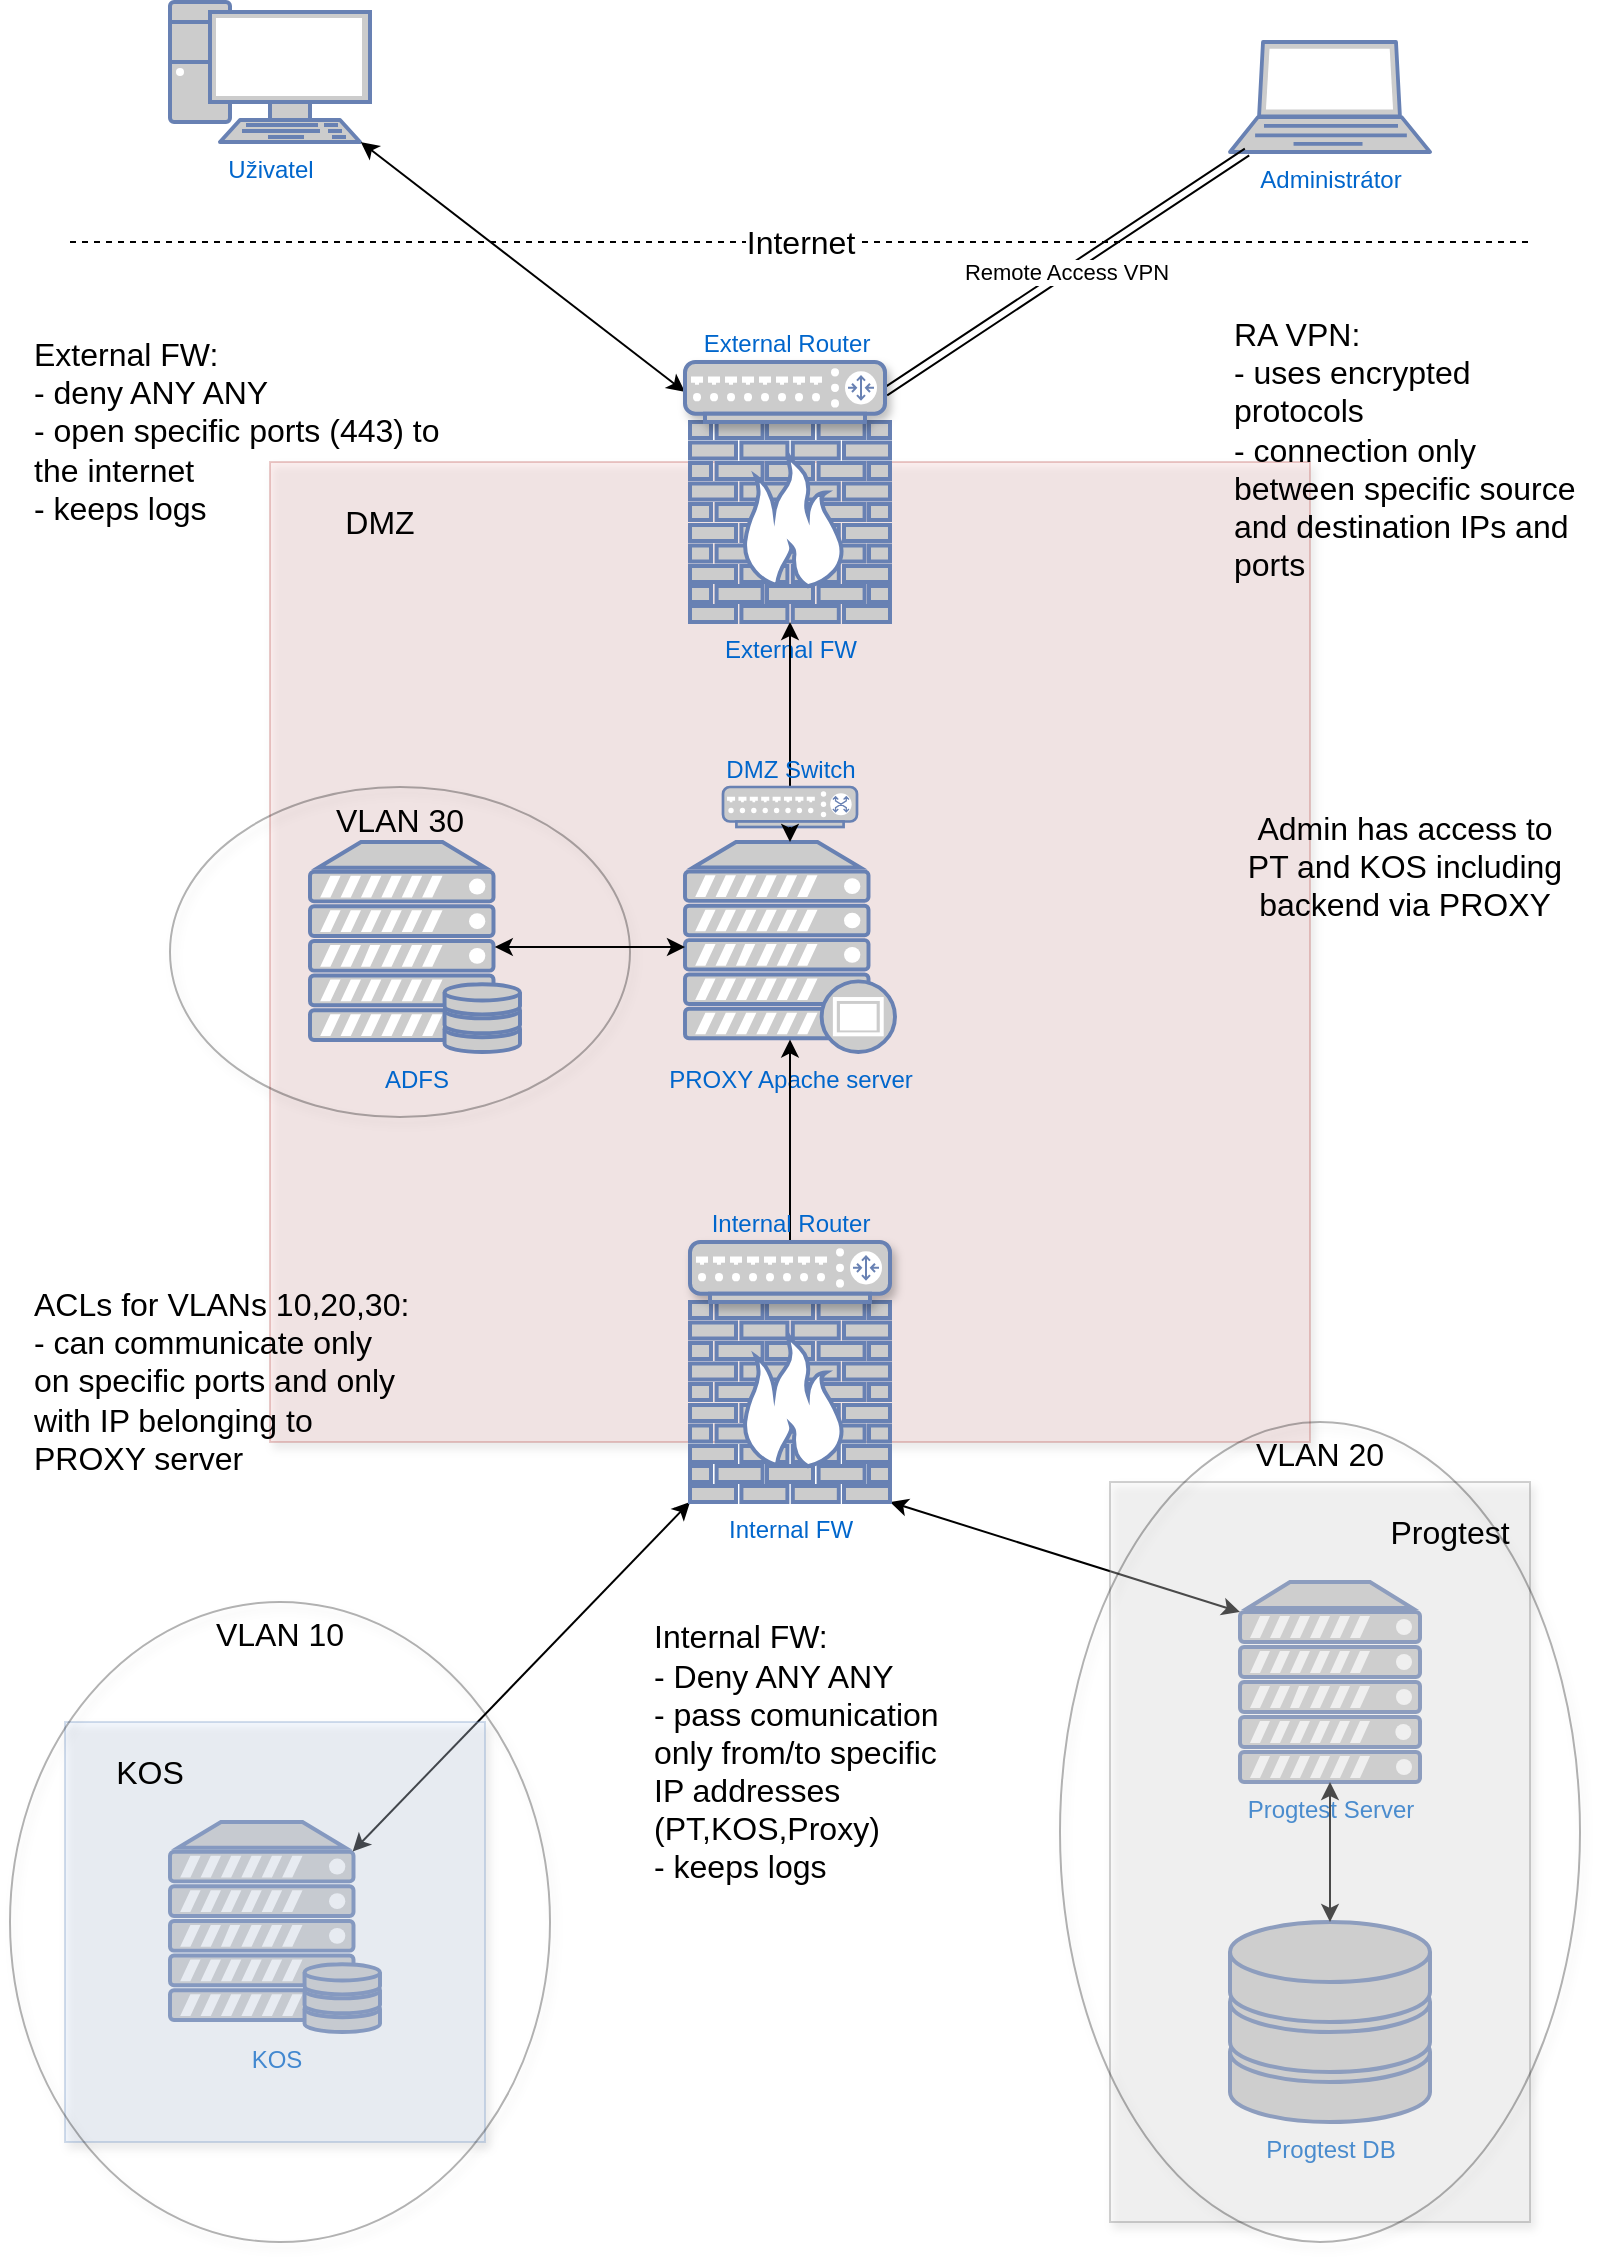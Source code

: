 <mxfile version="20.5.1"><diagram id="cgpDVivMu9mVWphRUES1" name="Stránka-1"><mxGraphModel dx="1038" dy="571" grid="1" gridSize="10" guides="1" tooltips="1" connect="1" arrows="1" fold="1" page="1" pageScale="1" pageWidth="827" pageHeight="1169" math="0" shadow="0"><root><mxCell id="0"/><mxCell id="1" parent="0"/><mxCell id="_Satd-HwPR8fmIN122L8-25" value="" style="rounded=0;whiteSpace=wrap;html=1;fillColor=#f8cecc;strokeColor=#b85450;opacity=30;shadow=1;align=center;" parent="1" vertex="1"><mxGeometry x="140" y="270" width="520" height="490" as="geometry"/></mxCell><mxCell id="_Satd-HwPR8fmIN122L8-1" value="Uživatel" style="fontColor=#0066CC;verticalAlign=top;verticalLabelPosition=bottom;labelPosition=center;align=center;html=1;outlineConnect=0;fillColor=#CCCCCC;strokeColor=#6881B3;gradientColor=none;gradientDirection=north;strokeWidth=2;shape=mxgraph.networks.pc;" parent="1" vertex="1"><mxGeometry x="90" y="40" width="100" height="70" as="geometry"/></mxCell><mxCell id="_Satd-HwPR8fmIN122L8-2" value="PROXY Apache server" style="fontColor=#0066CC;verticalAlign=top;verticalLabelPosition=bottom;labelPosition=center;align=center;html=1;outlineConnect=0;fillColor=#CCCCCC;strokeColor=#6881B3;gradientColor=none;gradientDirection=north;strokeWidth=2;shape=mxgraph.networks.proxy_server;" parent="1" vertex="1"><mxGeometry x="347.5" y="460" width="105" height="105" as="geometry"/></mxCell><mxCell id="_Satd-HwPR8fmIN122L8-3" value="KOS" style="fontColor=#0066CC;verticalAlign=top;verticalLabelPosition=bottom;labelPosition=center;align=center;html=1;outlineConnect=0;fillColor=#CCCCCC;strokeColor=#6881B3;gradientColor=none;gradientDirection=north;strokeWidth=2;shape=mxgraph.networks.server_storage;" parent="1" vertex="1"><mxGeometry x="90" y="950" width="105" height="105" as="geometry"/></mxCell><mxCell id="_Satd-HwPR8fmIN122L8-6" value="Progtest Server" style="fontColor=#0066CC;verticalAlign=top;verticalLabelPosition=bottom;labelPosition=center;align=center;html=1;outlineConnect=0;fillColor=#CCCCCC;strokeColor=#6881B3;gradientColor=none;gradientDirection=north;strokeWidth=2;shape=mxgraph.networks.server;" parent="1" vertex="1"><mxGeometry x="625" y="830" width="90" height="100" as="geometry"/></mxCell><mxCell id="_Satd-HwPR8fmIN122L8-7" value="Progtest DB" style="fontColor=#0066CC;verticalAlign=top;verticalLabelPosition=bottom;labelPosition=center;align=center;html=1;outlineConnect=0;fillColor=#CCCCCC;strokeColor=#6881B3;gradientColor=none;gradientDirection=north;strokeWidth=2;shape=mxgraph.networks.storage;" parent="1" vertex="1"><mxGeometry x="620" y="1000" width="100" height="100" as="geometry"/></mxCell><mxCell id="_Satd-HwPR8fmIN122L8-8" value="ADFS" style="fontColor=#0066CC;verticalAlign=top;verticalLabelPosition=bottom;labelPosition=center;align=center;html=1;outlineConnect=0;fillColor=#CCCCCC;strokeColor=#6881B3;gradientColor=none;gradientDirection=north;strokeWidth=2;shape=mxgraph.networks.server_storage;" parent="1" vertex="1"><mxGeometry x="160" y="460" width="105" height="105" as="geometry"/></mxCell><mxCell id="_Satd-HwPR8fmIN122L8-9" value="Administrátor" style="fontColor=#0066CC;verticalAlign=top;verticalLabelPosition=bottom;labelPosition=center;align=center;html=1;outlineConnect=0;fillColor=#CCCCCC;strokeColor=#6881B3;gradientColor=none;gradientDirection=north;strokeWidth=2;shape=mxgraph.networks.laptop;" parent="1" vertex="1"><mxGeometry x="620" y="60" width="100" height="55" as="geometry"/></mxCell><mxCell id="_Satd-HwPR8fmIN122L8-14" value="Remote Access VPN" style="shape=link;html=1;rounded=0;exitX=1;exitY=0.5;exitDx=0;exitDy=0;exitPerimeter=0;" parent="1" source="_Satd-HwPR8fmIN122L8-43" target="_Satd-HwPR8fmIN122L8-9" edge="1"><mxGeometry width="100" relative="1" as="geometry"><mxPoint x="550" y="240" as="sourcePoint"/><mxPoint x="400" y="160" as="targetPoint"/></mxGeometry></mxCell><mxCell id="_Satd-HwPR8fmIN122L8-15" value="" style="endArrow=classic;startArrow=classic;html=1;rounded=0;exitX=0;exitY=0.5;exitDx=0;exitDy=0;exitPerimeter=0;" parent="1" source="_Satd-HwPR8fmIN122L8-43" target="_Satd-HwPR8fmIN122L8-1" edge="1"><mxGeometry width="50" height="50" relative="1" as="geometry"><mxPoint x="320" y="260" as="sourcePoint"/><mxPoint x="280" y="210" as="targetPoint"/></mxGeometry></mxCell><mxCell id="_Satd-HwPR8fmIN122L8-16" value="" style="endArrow=classic;startArrow=classic;html=1;rounded=0;entryX=0;entryY=0.5;entryDx=0;entryDy=0;entryPerimeter=0;exitX=0.88;exitY=0.5;exitDx=0;exitDy=0;exitPerimeter=0;" parent="1" source="_Satd-HwPR8fmIN122L8-8" target="_Satd-HwPR8fmIN122L8-2" edge="1"><mxGeometry width="50" height="50" relative="1" as="geometry"><mxPoint x="225" y="550" as="sourcePoint"/><mxPoint x="275" y="500" as="targetPoint"/></mxGeometry></mxCell><mxCell id="_Satd-HwPR8fmIN122L8-17" value="" style="endArrow=classic;startArrow=classic;html=1;rounded=0;exitX=0.87;exitY=0.14;exitDx=0;exitDy=0;exitPerimeter=0;entryX=0;entryY=1;entryDx=0;entryDy=0;entryPerimeter=0;" parent="1" source="_Satd-HwPR8fmIN122L8-3" target="_Satd-HwPR8fmIN122L8-20" edge="1"><mxGeometry width="50" height="50" relative="1" as="geometry"><mxPoint x="250" y="630" as="sourcePoint"/><mxPoint x="300" y="580" as="targetPoint"/></mxGeometry></mxCell><mxCell id="_Satd-HwPR8fmIN122L8-18" value="" style="endArrow=classic;startArrow=classic;html=1;rounded=0;exitX=1;exitY=1;exitDx=0;exitDy=0;exitPerimeter=0;entryX=0;entryY=0.15;entryDx=0;entryDy=0;entryPerimeter=0;" parent="1" source="_Satd-HwPR8fmIN122L8-20" target="_Satd-HwPR8fmIN122L8-6" edge="1"><mxGeometry width="50" height="50" relative="1" as="geometry"><mxPoint x="530" y="620" as="sourcePoint"/><mxPoint x="580" y="570" as="targetPoint"/></mxGeometry></mxCell><mxCell id="_Satd-HwPR8fmIN122L8-19" value="" style="endArrow=classic;startArrow=classic;html=1;rounded=0;entryX=0.5;entryY=1;entryDx=0;entryDy=0;entryPerimeter=0;exitX=0.5;exitY=0;exitDx=0;exitDy=0;exitPerimeter=0;" parent="1" source="_Satd-HwPR8fmIN122L8-7" target="_Satd-HwPR8fmIN122L8-6" edge="1"><mxGeometry width="50" height="50" relative="1" as="geometry"><mxPoint x="625" y="990" as="sourcePoint"/><mxPoint x="675" y="940" as="targetPoint"/></mxGeometry></mxCell><mxCell id="_Satd-HwPR8fmIN122L8-20" value="Internal FW" style="fontColor=#0066CC;verticalAlign=top;verticalLabelPosition=bottom;labelPosition=center;align=center;html=1;outlineConnect=0;fillColor=#CCCCCC;strokeColor=#6881B3;gradientColor=none;gradientDirection=north;strokeWidth=2;shape=mxgraph.networks.firewall;" parent="1" vertex="1"><mxGeometry x="350" y="690" width="100" height="100" as="geometry"/></mxCell><mxCell id="_Satd-HwPR8fmIN122L8-21" value="External FW" style="fontColor=#0066CC;verticalAlign=top;verticalLabelPosition=bottom;labelPosition=center;align=center;html=1;outlineConnect=0;fillColor=#CCCCCC;strokeColor=#6881B3;gradientColor=none;gradientDirection=north;strokeWidth=2;shape=mxgraph.networks.firewall;" parent="1" vertex="1"><mxGeometry x="350" y="250" width="100" height="100" as="geometry"/></mxCell><mxCell id="_Satd-HwPR8fmIN122L8-22" value="" style="endArrow=classic;startArrow=none;html=1;rounded=0;entryX=0.5;entryY=1;entryDx=0;entryDy=0;entryPerimeter=0;exitX=0.5;exitY=0;exitDx=0;exitDy=0;exitPerimeter=0;" parent="1" source="8DhqDQ8_6B1__H7zXt9d-2" target="_Satd-HwPR8fmIN122L8-21" edge="1"><mxGeometry width="50" height="50" relative="1" as="geometry"><mxPoint x="530" y="410" as="sourcePoint"/><mxPoint x="230" y="400" as="targetPoint"/></mxGeometry></mxCell><mxCell id="_Satd-HwPR8fmIN122L8-23" value="" style="endArrow=classic;startArrow=classic;html=1;rounded=0;entryX=0.5;entryY=0.94;entryDx=0;entryDy=0;entryPerimeter=0;exitX=0.5;exitY=0;exitDx=0;exitDy=0;exitPerimeter=0;" parent="1" source="_Satd-HwPR8fmIN122L8-20" target="_Satd-HwPR8fmIN122L8-2" edge="1"><mxGeometry width="50" height="50" relative="1" as="geometry"><mxPoint x="230" y="650" as="sourcePoint"/><mxPoint x="280" y="600" as="targetPoint"/></mxGeometry></mxCell><mxCell id="_Satd-HwPR8fmIN122L8-24" value="Internet" style="endArrow=none;dashed=1;html=1;rounded=0;fontSize=16;" parent="1" edge="1"><mxGeometry width="50" height="50" relative="1" as="geometry"><mxPoint x="40" y="160" as="sourcePoint"/><mxPoint x="770" y="160" as="targetPoint"/><Array as="points"><mxPoint x="400" y="160"/></Array></mxGeometry></mxCell><mxCell id="_Satd-HwPR8fmIN122L8-26" value="DMZ" style="text;html=1;strokeColor=none;fillColor=none;align=center;verticalAlign=middle;whiteSpace=wrap;rounded=0;shadow=1;opacity=30;fontSize=16;" parent="1" vertex="1"><mxGeometry x="150" y="275" width="90" height="50" as="geometry"/></mxCell><mxCell id="_Satd-HwPR8fmIN122L8-27" value="" style="rounded=0;whiteSpace=wrap;html=1;shadow=1;fontSize=16;fillColor=#dae8fc;opacity=30;strokeColor=#6c8ebf;" parent="1" vertex="1"><mxGeometry x="37.5" y="900" width="210" height="210" as="geometry"/></mxCell><mxCell id="_Satd-HwPR8fmIN122L8-28" value="KOS" style="text;html=1;strokeColor=none;fillColor=none;align=center;verticalAlign=middle;whiteSpace=wrap;rounded=0;shadow=1;fontSize=16;opacity=30;" parent="1" vertex="1"><mxGeometry x="50" y="910" width="60" height="30" as="geometry"/></mxCell><mxCell id="_Satd-HwPR8fmIN122L8-29" value="" style="rounded=0;whiteSpace=wrap;html=1;shadow=1;fontSize=16;fillColor=#f5f5f5;opacity=30;fontColor=#333333;strokeColor=#666666;" parent="1" vertex="1"><mxGeometry x="560" y="780" width="210" height="370" as="geometry"/></mxCell><mxCell id="_Satd-HwPR8fmIN122L8-30" value="Progtest" style="text;html=1;strokeColor=none;fillColor=none;align=center;verticalAlign=middle;whiteSpace=wrap;rounded=0;shadow=1;fontSize=16;opacity=30;" parent="1" vertex="1"><mxGeometry x="700" y="790" width="60" height="30" as="geometry"/></mxCell><mxCell id="_Satd-HwPR8fmIN122L8-33" value="External FW:&lt;br&gt;- deny ANY ANY&lt;br&gt;- open specific ports (443) to the internet&lt;br&gt;- keeps logs" style="text;html=1;strokeColor=none;fillColor=none;align=left;verticalAlign=top;whiteSpace=wrap;rounded=0;shadow=1;fontSize=16;opacity=30;" parent="1" vertex="1"><mxGeometry x="20" y="200" width="210" height="290" as="geometry"/></mxCell><mxCell id="_Satd-HwPR8fmIN122L8-34" value="RA VPN:&lt;br&gt;- uses encrypted protocols&lt;br&gt;- connection only between specific source and destination IPs and ports" style="text;html=1;strokeColor=none;fillColor=none;align=left;verticalAlign=top;whiteSpace=wrap;rounded=0;shadow=1;fontSize=16;opacity=30;" parent="1" vertex="1"><mxGeometry x="620" y="190" width="180" height="270" as="geometry"/></mxCell><mxCell id="_Satd-HwPR8fmIN122L8-35" value="VLAN 10" style="ellipse;whiteSpace=wrap;html=1;shadow=1;fontSize=16;fillColor=none;opacity=30;verticalAlign=top;" parent="1" vertex="1"><mxGeometry x="10" y="840" width="270" height="320" as="geometry"/></mxCell><mxCell id="_Satd-HwPR8fmIN122L8-36" value="VLAN 20" style="ellipse;whiteSpace=wrap;html=1;shadow=1;fontSize=16;fillColor=none;opacity=30;verticalAlign=top;movable=1;resizable=1;rotatable=1;deletable=1;editable=1;connectable=1;" parent="1" vertex="1"><mxGeometry x="535" y="750" width="260" height="410" as="geometry"/></mxCell><mxCell id="_Satd-HwPR8fmIN122L8-38" value="ACLs for VLANs 10,20,30:&lt;br&gt;- can communicate only on specific ports and only with IP belonging to PROXY server" style="text;html=1;strokeColor=none;fillColor=none;align=left;verticalAlign=bottom;whiteSpace=wrap;rounded=0;shadow=1;fontSize=16;opacity=30;" parent="1" vertex="1"><mxGeometry x="20" y="670" width="190" height="110" as="geometry"/></mxCell><mxCell id="_Satd-HwPR8fmIN122L8-40" value="VLAN 30" style="ellipse;whiteSpace=wrap;html=1;shadow=1;fontSize=16;fillColor=none;opacity=30;align=center;verticalAlign=top;" parent="1" vertex="1"><mxGeometry x="90" y="432.5" width="230" height="165" as="geometry"/></mxCell><mxCell id="_Satd-HwPR8fmIN122L8-41" value="&lt;div style=&quot;&quot;&gt;&lt;span style=&quot;background-color: initial;&quot;&gt;Internal FW:&lt;/span&gt;&lt;/div&gt;- Deny ANY ANY&lt;br&gt;- pass comunication only from/to specific IP addresses (PT,KOS,Proxy)&lt;br&gt;- keeps logs" style="text;html=1;strokeColor=none;fillColor=none;align=left;verticalAlign=middle;whiteSpace=wrap;rounded=0;shadow=1;fontSize=16;opacity=30;" parent="1" vertex="1"><mxGeometry x="330" y="840" width="150" height="150" as="geometry"/></mxCell><mxCell id="_Satd-HwPR8fmIN122L8-43" value="&lt;font style=&quot;font-size: 12px;&quot;&gt;External Router&lt;/font&gt;" style="fontColor=#0066CC;verticalAlign=bottom;verticalLabelPosition=top;labelPosition=center;align=center;html=1;outlineConnect=0;fillColor=#CCCCCC;strokeColor=#6881B3;gradientColor=none;gradientDirection=north;strokeWidth=2;shape=mxgraph.networks.router;shadow=1;fontSize=12;horizontal=1;" parent="1" vertex="1"><mxGeometry x="347.5" y="220" width="100" height="30" as="geometry"/></mxCell><mxCell id="_Satd-HwPR8fmIN122L8-45" value="Internal Router" style="fontColor=#0066CC;verticalAlign=bottom;verticalLabelPosition=top;labelPosition=center;align=center;html=1;outlineConnect=0;fillColor=#CCCCCC;strokeColor=#6881B3;gradientColor=none;gradientDirection=north;strokeWidth=2;shape=mxgraph.networks.router;shadow=1;fontSize=12;" parent="1" vertex="1"><mxGeometry x="350" y="660" width="100" height="30" as="geometry"/></mxCell><mxCell id="8DhqDQ8_6B1__H7zXt9d-1" value="Admin has access to PT and KOS including backend via PROXY" style="text;html=1;strokeColor=none;fillColor=none;align=center;verticalAlign=middle;whiteSpace=wrap;rounded=0;fontSize=16;" vertex="1" parent="1"><mxGeometry x="625" y="403" width="165" height="137" as="geometry"/></mxCell><mxCell id="8DhqDQ8_6B1__H7zXt9d-2" value="DMZ Switch" style="fontColor=#0066CC;verticalAlign=bottom;verticalLabelPosition=top;labelPosition=center;align=center;html=1;outlineConnect=0;fillColor=#CCCCCC;strokeColor=#6881B3;gradientColor=none;gradientDirection=north;strokeWidth=2;shape=mxgraph.networks.switch;fontSize=12;" vertex="1" parent="1"><mxGeometry x="366.5" y="432.5" width="67" height="20" as="geometry"/></mxCell><mxCell id="8DhqDQ8_6B1__H7zXt9d-3" value="" style="endArrow=none;startArrow=classic;html=1;rounded=0;entryX=0.5;entryY=1;entryDx=0;entryDy=0;entryPerimeter=0;exitX=0.5;exitY=0;exitDx=0;exitDy=0;exitPerimeter=0;" edge="1" parent="1" source="_Satd-HwPR8fmIN122L8-2" target="8DhqDQ8_6B1__H7zXt9d-2"><mxGeometry width="50" height="50" relative="1" as="geometry"><mxPoint x="400" y="460" as="sourcePoint"/><mxPoint x="400" y="350" as="targetPoint"/></mxGeometry></mxCell></root></mxGraphModel></diagram></mxfile>